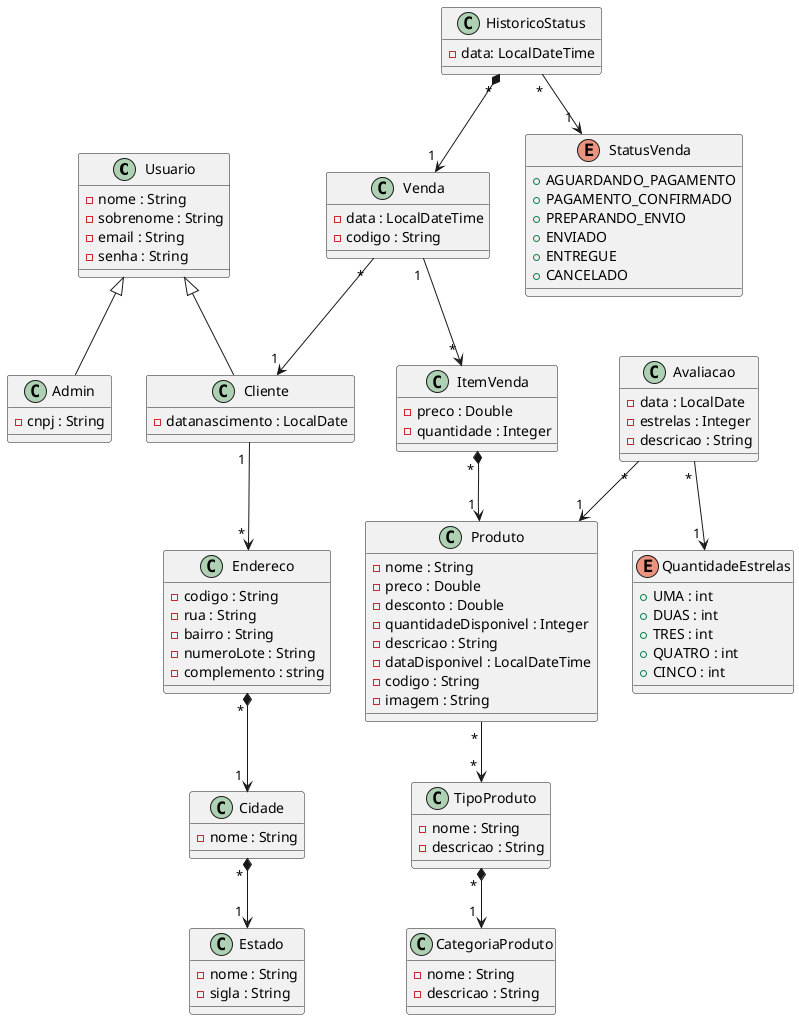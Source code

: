 @startuml TrabalhoTopicos

class Usuario {
  - nome : String
  - sobrenome : String
  - email : String
  - senha : String
}

class Cliente {
  - datanascimento : LocalDate
}

class Admin {
  - cnpj : String
}

class Endereco {
  - codigo : String
  - rua : String
  - bairro : String
  - numeroLote : String
  - complemento : string
}

class Estado {
  - nome : String
  - sigla : String
}

class Cidade {
  - nome : String
}

class CategoriaProduto {
  - nome : String
  - descricao : String
}

class TipoProduto {
  - nome : String
  - descricao : String
}

class Produto {
  - nome : String
  - preco : Double
  - desconto : Double
  - quantidadeDisponivel : Integer
  - descricao : String
  - dataDisponivel : LocalDateTime
  - codigo : String
  - imagem : String
}

class ItemVenda {
  - preco : Double
  - quantidade : Integer
}

class Venda {
  - data : LocalDateTime
  - codigo : String
}

class HistoricoStatus {
  - data: LocalDateTime
}

enum StatusVenda {
  + AGUARDANDO_PAGAMENTO
  + PAGAMENTO_CONFIRMADO
  + PREPARANDO_ENVIO
  + ENVIADO
  + ENTREGUE
  + CANCELADO
}

class Avaliacao {
  - data : LocalDate
  - estrelas : Integer
  - descricao : String
}

enum QuantidadeEstrelas  {
  + UMA : int
  + DUAS : int
  + TRES : int
  + QUATRO : int
  + CINCO : int
}

Usuario <|--  Cliente
Usuario <|--  Admin
Cliente " 1 " --> " * " Endereco
Endereco " * " *--> " 1 " Cidade
Cidade " * " *--> " 1 " Estado

Venda " * " --> " 1 " Cliente
Venda " 1 " --> " * " ItemVenda
ItemVenda " * " *--> " 1 " Produto
HistoricoStatus " * " *--> " 1 " Venda
HistoricoStatus " * " --> " 1 " StatusVenda

Produto " * " --> " * " TipoProduto
TipoProduto " * " *--> " 1 " CategoriaProduto

Avaliacao " * " --> " 1 " QuantidadeEstrelas
Avaliacao " * " --> " 1 " Produto

@enduml